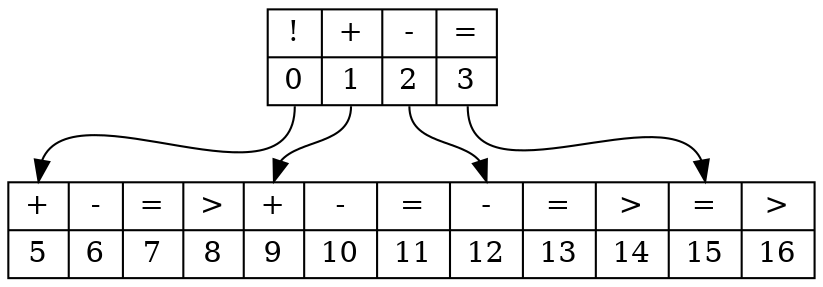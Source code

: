 digraph structs {
    node [shape=record];
    l1 [label="{!|<f0>0}|{+|<f1>1}|{-|<f2>2}|{=|<f3>3}"];
    l2 [label="{<t5>+|<f5>5}|{<t6>-|<f6>6}|{<t7>=|<f7>7}|{<t8>\>|<f8>8}|{<t9>+|<f9>9}|{<t10>-|<f10>10}|{<t11>=|<f11>11}|{<t12>-|<f12>12}|{<t13>=|<f13>13}|{<t14>\>|<f14>14}|{<t15>=|<f15>15}|{<t16>\>|<f16>16}"]

    l1:f0 -> l2:t5
    l1:f1 -> l2:t9
    l1:f2 -> l2:t12
    l1:f3 -> l2:t15
    //struct2 [label="<f0> one|<f1> two"];
    //struct3 [label="hello\nworld |{ b |{c|<here> d|e}| f}| g | h"];
    //l1:f1 -> struct2:f0;
    //l1:f2 -> struct3:here;
}
